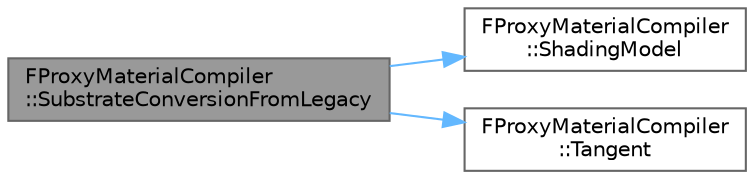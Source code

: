 digraph "FProxyMaterialCompiler::SubstrateConversionFromLegacy"
{
 // INTERACTIVE_SVG=YES
 // LATEX_PDF_SIZE
  bgcolor="transparent";
  edge [fontname=Helvetica,fontsize=10,labelfontname=Helvetica,labelfontsize=10];
  node [fontname=Helvetica,fontsize=10,shape=box,height=0.2,width=0.4];
  rankdir="LR";
  Node1 [id="Node000001",label="FProxyMaterialCompiler\l::SubstrateConversionFromLegacy",height=0.2,width=0.4,color="gray40", fillcolor="grey60", style="filled", fontcolor="black",tooltip=" "];
  Node1 -> Node2 [id="edge1_Node000001_Node000002",color="steelblue1",style="solid",tooltip=" "];
  Node2 [id="Node000002",label="FProxyMaterialCompiler\l::ShadingModel",height=0.2,width=0.4,color="grey40", fillcolor="white", style="filled",URL="$dc/d28/classFProxyMaterialCompiler.html#aa9dfa3cedddbbe297d889608d1eabf2c",tooltip=" "];
  Node1 -> Node3 [id="edge2_Node000001_Node000003",color="steelblue1",style="solid",tooltip=" "];
  Node3 [id="Node000003",label="FProxyMaterialCompiler\l::Tangent",height=0.2,width=0.4,color="grey40", fillcolor="white", style="filled",URL="$dc/d28/classFProxyMaterialCompiler.html#ae4a00681a84b3ffa99079a15aa831333",tooltip=" "];
}
